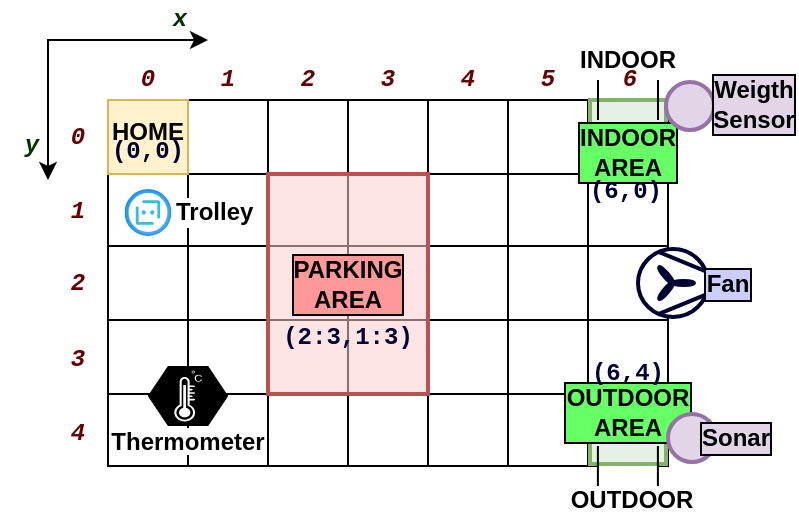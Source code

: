 <mxfile version="14.6.13" type="device"><diagram id="4bUjPhYBL1bc1Y9eAkPL" name="Pagina-1"><mxGraphModel dx="114" dy="66" grid="1" gridSize="10" guides="1" tooltips="1" connect="1" arrows="1" fold="1" page="1" pageScale="1" pageWidth="827" pageHeight="1169" math="0" shadow="0"><root><mxCell id="0"/><mxCell id="1" parent="0"/><mxCell id="dOk6Yb4jo5VdsaK2h5cP-14" value="" style="shape=table;html=1;whiteSpace=wrap;startSize=0;container=1;collapsible=0;childLayout=tableLayout;fontSize=20;fontStyle=1" parent="1" vertex="1"><mxGeometry x="230" y="60" width="280" height="183" as="geometry"/></mxCell><mxCell id="dOk6Yb4jo5VdsaK2h5cP-15" value="" style="shape=partialRectangle;html=1;whiteSpace=wrap;collapsible=0;dropTarget=0;pointerEvents=0;fillColor=none;top=0;left=0;bottom=0;right=0;points=[[0,0.5],[1,0.5]];portConstraint=eastwest;fontSize=20;fontStyle=1" parent="dOk6Yb4jo5VdsaK2h5cP-14" vertex="1"><mxGeometry width="280" height="37" as="geometry"/></mxCell><mxCell id="dOk6Yb4jo5VdsaK2h5cP-16" value="r" style="shape=partialRectangle;html=1;whiteSpace=wrap;connectable=0;overflow=hidden;fillColor=none;top=0;left=0;bottom=0;right=0;fontSize=20;fontStyle=1" parent="dOk6Yb4jo5VdsaK2h5cP-15" vertex="1"><mxGeometry width="40" height="37" as="geometry"/></mxCell><mxCell id="dOk6Yb4jo5VdsaK2h5cP-17" value="" style="shape=partialRectangle;html=1;whiteSpace=wrap;connectable=0;overflow=hidden;fillColor=none;top=0;left=0;bottom=0;right=0;fontSize=20;fontStyle=0" parent="dOk6Yb4jo5VdsaK2h5cP-15" vertex="1"><mxGeometry x="40" width="40" height="37" as="geometry"/></mxCell><mxCell id="dOk6Yb4jo5VdsaK2h5cP-18" value="" style="shape=partialRectangle;html=1;whiteSpace=wrap;connectable=0;overflow=hidden;fillColor=none;top=0;left=0;bottom=0;right=0;fontSize=20;fontStyle=0" parent="dOk6Yb4jo5VdsaK2h5cP-15" vertex="1"><mxGeometry x="80" width="40" height="37" as="geometry"/></mxCell><mxCell id="dOk6Yb4jo5VdsaK2h5cP-19" value="" style="shape=partialRectangle;html=1;whiteSpace=wrap;connectable=0;overflow=hidden;fillColor=none;top=0;left=0;bottom=0;right=0;fontSize=20;fontStyle=0" parent="dOk6Yb4jo5VdsaK2h5cP-15" vertex="1"><mxGeometry x="120" width="40" height="37" as="geometry"/></mxCell><mxCell id="dOk6Yb4jo5VdsaK2h5cP-20" value="" style="shape=partialRectangle;html=1;whiteSpace=wrap;connectable=0;overflow=hidden;fillColor=none;top=0;left=0;bottom=0;right=0;fontSize=20;fontStyle=0" parent="dOk6Yb4jo5VdsaK2h5cP-15" vertex="1"><mxGeometry x="160" width="40" height="37" as="geometry"/></mxCell><mxCell id="dOk6Yb4jo5VdsaK2h5cP-21" value="" style="shape=partialRectangle;html=1;whiteSpace=wrap;connectable=0;overflow=hidden;fillColor=none;top=0;left=0;bottom=0;right=0;fontSize=20;fontStyle=0" parent="dOk6Yb4jo5VdsaK2h5cP-15" vertex="1"><mxGeometry x="200" width="40" height="37" as="geometry"/></mxCell><mxCell id="dOk6Yb4jo5VdsaK2h5cP-22" value="" style="shape=partialRectangle;html=1;whiteSpace=wrap;connectable=0;overflow=hidden;fillColor=none;top=0;left=0;bottom=0;right=0;fontSize=20;fontStyle=0;labelBackgroundColor=#ffffff;" parent="dOk6Yb4jo5VdsaK2h5cP-15" vertex="1"><mxGeometry x="240" width="40" height="37" as="geometry"/></mxCell><mxCell id="dOk6Yb4jo5VdsaK2h5cP-24" value="" style="shape=partialRectangle;html=1;whiteSpace=wrap;collapsible=0;dropTarget=0;pointerEvents=0;fillColor=none;top=0;left=0;bottom=0;right=0;points=[[0,0.5],[1,0.5]];portConstraint=eastwest;fontSize=20;fontStyle=1" parent="dOk6Yb4jo5VdsaK2h5cP-14" vertex="1"><mxGeometry y="37" width="280" height="36" as="geometry"/></mxCell><mxCell id="dOk6Yb4jo5VdsaK2h5cP-25" value="" style="shape=partialRectangle;html=1;whiteSpace=wrap;connectable=0;overflow=hidden;fillColor=none;top=0;left=0;bottom=0;right=0;fontSize=20;fontStyle=0" parent="dOk6Yb4jo5VdsaK2h5cP-24" vertex="1"><mxGeometry width="40" height="36" as="geometry"/></mxCell><mxCell id="dOk6Yb4jo5VdsaK2h5cP-26" value="" style="shape=partialRectangle;html=1;whiteSpace=wrap;connectable=0;overflow=hidden;fillColor=none;top=0;left=0;bottom=0;right=0;fontSize=20;fontStyle=0" parent="dOk6Yb4jo5VdsaK2h5cP-24" vertex="1"><mxGeometry x="40" width="40" height="36" as="geometry"/></mxCell><mxCell id="dOk6Yb4jo5VdsaK2h5cP-27" value="" style="shape=partialRectangle;html=1;whiteSpace=wrap;connectable=0;overflow=hidden;fillColor=none;top=0;left=0;bottom=0;right=0;fontSize=20;fontStyle=1;fontColor=#990000;labelBackgroundColor=#ffffff;" parent="dOk6Yb4jo5VdsaK2h5cP-24" vertex="1"><mxGeometry x="80" width="40" height="36" as="geometry"/></mxCell><mxCell id="dOk6Yb4jo5VdsaK2h5cP-28" value="" style="shape=partialRectangle;html=1;whiteSpace=wrap;connectable=0;overflow=hidden;fillColor=none;top=0;left=0;bottom=0;right=0;fontSize=20;fontStyle=1;fontColor=#990000;" parent="dOk6Yb4jo5VdsaK2h5cP-24" vertex="1"><mxGeometry x="120" width="40" height="36" as="geometry"/></mxCell><mxCell id="dOk6Yb4jo5VdsaK2h5cP-29" value="" style="shape=partialRectangle;html=1;whiteSpace=wrap;connectable=0;overflow=hidden;fillColor=none;top=0;left=0;bottom=0;right=0;fontSize=20;fontStyle=0" parent="dOk6Yb4jo5VdsaK2h5cP-24" vertex="1"><mxGeometry x="160" width="40" height="36" as="geometry"/></mxCell><mxCell id="dOk6Yb4jo5VdsaK2h5cP-30" value="" style="shape=partialRectangle;html=1;whiteSpace=wrap;connectable=0;overflow=hidden;fillColor=none;top=0;left=0;bottom=0;right=0;fontSize=20;fontStyle=0" parent="dOk6Yb4jo5VdsaK2h5cP-24" vertex="1"><mxGeometry x="200" width="40" height="36" as="geometry"/></mxCell><mxCell id="dOk6Yb4jo5VdsaK2h5cP-31" value="" style="shape=partialRectangle;html=1;whiteSpace=wrap;connectable=0;overflow=hidden;fillColor=none;top=0;left=0;bottom=0;right=0;fontSize=20;fontStyle=0" parent="dOk6Yb4jo5VdsaK2h5cP-24" vertex="1"><mxGeometry x="240" width="40" height="36" as="geometry"/></mxCell><mxCell id="dOk6Yb4jo5VdsaK2h5cP-33" value="" style="shape=partialRectangle;html=1;whiteSpace=wrap;collapsible=0;dropTarget=0;pointerEvents=0;fillColor=none;top=0;left=0;bottom=0;right=0;points=[[0,0.5],[1,0.5]];portConstraint=eastwest;fontSize=20;fontStyle=1" parent="dOk6Yb4jo5VdsaK2h5cP-14" vertex="1"><mxGeometry y="73" width="280" height="37" as="geometry"/></mxCell><mxCell id="dOk6Yb4jo5VdsaK2h5cP-34" value="" style="shape=partialRectangle;html=1;whiteSpace=wrap;connectable=0;overflow=hidden;fillColor=none;top=0;left=0;bottom=0;right=0;fontSize=20;fontStyle=0" parent="dOk6Yb4jo5VdsaK2h5cP-33" vertex="1"><mxGeometry width="40" height="37" as="geometry"/></mxCell><mxCell id="dOk6Yb4jo5VdsaK2h5cP-35" value="" style="shape=partialRectangle;html=1;whiteSpace=wrap;connectable=0;overflow=hidden;fillColor=none;top=0;left=0;bottom=0;right=0;fontSize=20;fontStyle=0" parent="dOk6Yb4jo5VdsaK2h5cP-33" vertex="1"><mxGeometry x="40" width="40" height="37" as="geometry"/></mxCell><mxCell id="dOk6Yb4jo5VdsaK2h5cP-36" value="" style="shape=partialRectangle;html=1;whiteSpace=wrap;connectable=0;overflow=hidden;fillColor=none;top=0;left=0;bottom=0;right=0;fontSize=20;fontStyle=1;fontColor=#990000;" parent="dOk6Yb4jo5VdsaK2h5cP-33" vertex="1"><mxGeometry x="80" width="40" height="37" as="geometry"/></mxCell><mxCell id="dOk6Yb4jo5VdsaK2h5cP-37" value="" style="shape=partialRectangle;html=1;whiteSpace=wrap;connectable=0;overflow=hidden;fillColor=none;top=0;left=0;bottom=0;right=0;fontSize=20;fontStyle=1;fontColor=#990000;" parent="dOk6Yb4jo5VdsaK2h5cP-33" vertex="1"><mxGeometry x="120" width="40" height="37" as="geometry"/></mxCell><mxCell id="dOk6Yb4jo5VdsaK2h5cP-38" value="" style="shape=partialRectangle;html=1;whiteSpace=wrap;connectable=0;overflow=hidden;fillColor=none;top=0;left=0;bottom=0;right=0;fontSize=20;fontStyle=0" parent="dOk6Yb4jo5VdsaK2h5cP-33" vertex="1"><mxGeometry x="160" width="40" height="37" as="geometry"/></mxCell><mxCell id="dOk6Yb4jo5VdsaK2h5cP-39" value="" style="shape=partialRectangle;html=1;whiteSpace=wrap;connectable=0;overflow=hidden;fillColor=none;top=0;left=0;bottom=0;right=0;fontSize=20;fontStyle=0" parent="dOk6Yb4jo5VdsaK2h5cP-33" vertex="1"><mxGeometry x="200" width="40" height="37" as="geometry"/></mxCell><mxCell id="dOk6Yb4jo5VdsaK2h5cP-40" value="" style="shape=partialRectangle;html=1;whiteSpace=wrap;connectable=0;overflow=hidden;fillColor=none;top=0;left=0;bottom=0;right=0;fontSize=20;fontStyle=0" parent="dOk6Yb4jo5VdsaK2h5cP-33" vertex="1"><mxGeometry x="240" width="40" height="37" as="geometry"/></mxCell><mxCell id="dOk6Yb4jo5VdsaK2h5cP-42" value="" style="shape=partialRectangle;html=1;whiteSpace=wrap;collapsible=0;dropTarget=0;pointerEvents=0;fillColor=none;top=0;left=0;bottom=0;right=0;points=[[0,0.5],[1,0.5]];portConstraint=eastwest;fontSize=20;fontStyle=1" parent="dOk6Yb4jo5VdsaK2h5cP-14" vertex="1"><mxGeometry y="110" width="280" height="37" as="geometry"/></mxCell><mxCell id="dOk6Yb4jo5VdsaK2h5cP-43" value="" style="shape=partialRectangle;html=1;whiteSpace=wrap;connectable=0;overflow=hidden;fillColor=none;top=0;left=0;bottom=0;right=0;fontSize=20;fontStyle=0" parent="dOk6Yb4jo5VdsaK2h5cP-42" vertex="1"><mxGeometry width="40" height="37" as="geometry"/></mxCell><mxCell id="dOk6Yb4jo5VdsaK2h5cP-44" value="" style="shape=partialRectangle;html=1;whiteSpace=wrap;connectable=0;overflow=hidden;fillColor=none;top=0;left=0;bottom=0;right=0;fontSize=20;fontStyle=0" parent="dOk6Yb4jo5VdsaK2h5cP-42" vertex="1"><mxGeometry x="40" width="40" height="37" as="geometry"/></mxCell><mxCell id="dOk6Yb4jo5VdsaK2h5cP-45" value="" style="shape=partialRectangle;html=1;whiteSpace=wrap;connectable=0;overflow=hidden;fillColor=none;top=0;left=0;bottom=0;right=0;fontSize=20;fontStyle=1;fontColor=#990000;" parent="dOk6Yb4jo5VdsaK2h5cP-42" vertex="1"><mxGeometry x="80" width="40" height="37" as="geometry"/></mxCell><mxCell id="dOk6Yb4jo5VdsaK2h5cP-46" value="" style="shape=partialRectangle;html=1;whiteSpace=wrap;connectable=0;overflow=hidden;fillColor=none;top=0;left=0;bottom=0;right=0;fontSize=20;fontStyle=1;fontColor=#990000;" parent="dOk6Yb4jo5VdsaK2h5cP-42" vertex="1"><mxGeometry x="120" width="40" height="37" as="geometry"/></mxCell><mxCell id="dOk6Yb4jo5VdsaK2h5cP-47" value="" style="shape=partialRectangle;html=1;whiteSpace=wrap;connectable=0;overflow=hidden;fillColor=none;top=0;left=0;bottom=0;right=0;fontSize=20;fontStyle=0" parent="dOk6Yb4jo5VdsaK2h5cP-42" vertex="1"><mxGeometry x="160" width="40" height="37" as="geometry"/></mxCell><mxCell id="dOk6Yb4jo5VdsaK2h5cP-48" value="" style="shape=partialRectangle;html=1;whiteSpace=wrap;connectable=0;overflow=hidden;fillColor=none;top=0;left=0;bottom=0;right=0;fontSize=20;fontStyle=0" parent="dOk6Yb4jo5VdsaK2h5cP-42" vertex="1"><mxGeometry x="200" width="40" height="37" as="geometry"/></mxCell><mxCell id="dOk6Yb4jo5VdsaK2h5cP-49" value="" style="shape=partialRectangle;html=1;whiteSpace=wrap;connectable=0;overflow=hidden;fillColor=none;top=0;left=0;bottom=0;right=0;fontSize=20;fontStyle=0" parent="dOk6Yb4jo5VdsaK2h5cP-42" vertex="1"><mxGeometry x="240" width="40" height="37" as="geometry"/></mxCell><mxCell id="dOk6Yb4jo5VdsaK2h5cP-51" value="" style="shape=partialRectangle;html=1;whiteSpace=wrap;collapsible=0;dropTarget=0;pointerEvents=0;fillColor=none;top=0;left=0;bottom=0;right=0;points=[[0,0.5],[1,0.5]];portConstraint=eastwest;fontSize=20;fontStyle=1" parent="dOk6Yb4jo5VdsaK2h5cP-14" vertex="1"><mxGeometry y="147" width="280" height="36" as="geometry"/></mxCell><mxCell id="dOk6Yb4jo5VdsaK2h5cP-52" value="" style="shape=partialRectangle;html=1;whiteSpace=wrap;connectable=0;overflow=hidden;fillColor=none;top=0;left=0;bottom=0;right=0;fontSize=20;fontStyle=0" parent="dOk6Yb4jo5VdsaK2h5cP-51" vertex="1"><mxGeometry width="40" height="36" as="geometry"/></mxCell><mxCell id="dOk6Yb4jo5VdsaK2h5cP-53" value="" style="shape=partialRectangle;html=1;whiteSpace=wrap;connectable=0;overflow=hidden;fillColor=none;top=0;left=0;bottom=0;right=0;fontSize=20;fontStyle=0" parent="dOk6Yb4jo5VdsaK2h5cP-51" vertex="1"><mxGeometry x="40" width="40" height="36" as="geometry"/></mxCell><mxCell id="dOk6Yb4jo5VdsaK2h5cP-54" value="" style="shape=partialRectangle;html=1;whiteSpace=wrap;connectable=0;overflow=hidden;fillColor=none;top=0;left=0;bottom=0;right=0;fontSize=20;fontStyle=0" parent="dOk6Yb4jo5VdsaK2h5cP-51" vertex="1"><mxGeometry x="80" width="40" height="36" as="geometry"/></mxCell><mxCell id="dOk6Yb4jo5VdsaK2h5cP-55" value="" style="shape=partialRectangle;html=1;whiteSpace=wrap;connectable=0;overflow=hidden;fillColor=none;top=0;left=0;bottom=0;right=0;fontSize=20;fontStyle=0" parent="dOk6Yb4jo5VdsaK2h5cP-51" vertex="1"><mxGeometry x="120" width="40" height="36" as="geometry"/></mxCell><mxCell id="dOk6Yb4jo5VdsaK2h5cP-56" value="" style="shape=partialRectangle;html=1;whiteSpace=wrap;connectable=0;overflow=hidden;fillColor=none;top=0;left=0;bottom=0;right=0;fontSize=20;fontStyle=0" parent="dOk6Yb4jo5VdsaK2h5cP-51" vertex="1"><mxGeometry x="160" width="40" height="36" as="geometry"/></mxCell><mxCell id="dOk6Yb4jo5VdsaK2h5cP-57" value="" style="shape=partialRectangle;html=1;whiteSpace=wrap;connectable=0;overflow=hidden;fillColor=none;top=0;left=0;bottom=0;right=0;fontSize=20;fontStyle=0" parent="dOk6Yb4jo5VdsaK2h5cP-51" vertex="1"><mxGeometry x="200" width="40" height="36" as="geometry"/></mxCell><mxCell id="dOk6Yb4jo5VdsaK2h5cP-58" value="" style="shape=partialRectangle;html=1;whiteSpace=wrap;connectable=0;overflow=hidden;fillColor=none;top=0;left=0;bottom=0;right=0;fontSize=20;fontStyle=0" parent="dOk6Yb4jo5VdsaK2h5cP-51" vertex="1"><mxGeometry x="240" width="40" height="36" as="geometry"/></mxCell><mxCell id="dOk6Yb4jo5VdsaK2h5cP-78" value="HOME" style="rounded=0;whiteSpace=wrap;html=1;labelBackgroundColor=none;fontSize=12;fillColor=#fff2cc;strokeColor=#d6b656;fontStyle=1;spacingTop=-6;" parent="1" vertex="1"><mxGeometry x="230" y="60" width="40" height="37" as="geometry"/></mxCell><mxCell id="eppS1NyLgUpxT2BzLXId-18" value="PARKING&lt;br&gt;AREA" style="rounded=0;whiteSpace=wrap;html=1;strokeWidth=2;strokeColor=#b85450;sketch=0;glass=0;shadow=0;fillOpacity=55;fillColor=#f8cecc;labelBackgroundColor=#FF9999;labelBorderColor=#000000;fontStyle=1" parent="1" vertex="1"><mxGeometry x="310" y="97" width="80" height="110" as="geometry"/></mxCell><mxCell id="eppS1NyLgUpxT2BzLXId-23" value="Thermometer" style="verticalLabelPosition=bottom;strokeColor=#ffffff;verticalAlign=top;align=center;points=[[0,0.5,0],[0.125,0.25,0],[0.25,0,0],[0.5,0,0],[0.75,0,0],[0.875,0.25,0],[1,0.5,0],[0.875,0.75,0],[0.75,1,0],[0.5,1,0],[0.125,0.75,0]];pointerEvents=1;shape=mxgraph.cisco_safe.compositeIcon;bgIcon=mxgraph.cisco_safe.design.blank_device;resIcon=mxgraph.cisco_safe.design.sensor;rounded=0;shadow=0;glass=0;labelBackgroundColor=#ffffff;sketch=0;fontSize=12;fillColor=#000000;labelPosition=center;spacingTop=-6;fontStyle=1" parent="1" vertex="1"><mxGeometry x="250" y="193" width="40" height="30" as="geometry"/></mxCell><mxCell id="eppS1NyLgUpxT2BzLXId-13" value="" style="group;spacingTop=0;" parent="1" vertex="1" connectable="0"><mxGeometry x="475" y="40" width="36" height="58" as="geometry"/></mxCell><mxCell id="eppS1NyLgUpxT2BzLXId-2" value="" style="rounded=0;whiteSpace=wrap;html=1;strokeColor=none;" parent="eppS1NyLgUpxT2BzLXId-13" vertex="1"><mxGeometry width="30" height="40" as="geometry"/></mxCell><mxCell id="eppS1NyLgUpxT2BzLXId-24" value="INDOOR&lt;br&gt;AREA" style="whiteSpace=wrap;html=1;aspect=fixed;rounded=0;shadow=0;glass=0;labelBackgroundColor=#66FF66;sketch=0;fontSize=12;strokeColor=#82b366;strokeWidth=2;fillColor=#d5e8d4;fillOpacity=60;labelBorderColor=#000000;spacingTop=14;fontStyle=1" parent="eppS1NyLgUpxT2BzLXId-13" vertex="1"><mxGeometry x="-4" y="20" width="38" height="38" as="geometry"/></mxCell><mxCell id="eppS1NyLgUpxT2BzLXId-11" value="" style="endArrow=none;html=1;" parent="eppS1NyLgUpxT2BzLXId-13" edge="1"><mxGeometry width="50" height="50" relative="1" as="geometry"><mxPoint y="30" as="sourcePoint"/><mxPoint y="10" as="targetPoint"/></mxGeometry></mxCell><mxCell id="eppS1NyLgUpxT2BzLXId-10" value="" style="endArrow=none;html=1;" parent="eppS1NyLgUpxT2BzLXId-13" edge="1"><mxGeometry width="50" height="50" relative="1" as="geometry"><mxPoint x="30" y="30" as="sourcePoint"/><mxPoint x="30" y="10" as="targetPoint"/></mxGeometry></mxCell><mxCell id="YjefHfXxdFKpFdCLdjJn-13" value="6" style="text;html=1;strokeColor=none;fillColor=none;align=center;verticalAlign=middle;whiteSpace=wrap;rounded=0;fontFamily=Courier New;fontStyle=3;fontColor=#660000;" parent="eppS1NyLgUpxT2BzLXId-13" vertex="1"><mxGeometry x="-4" width="40" height="20" as="geometry"/></mxCell><mxCell id="eppS1NyLgUpxT2BzLXId-19" value="INDOOR" style="text;html=1;strokeColor=none;fillColor=none;align=center;verticalAlign=middle;whiteSpace=wrap;rounded=0;shadow=0;glass=0;labelBackgroundColor=none;sketch=0;fontSize=12;fontStyle=1" parent="1" vertex="1"><mxGeometry x="460" y="30" width="60" height="20" as="geometry"/></mxCell><mxCell id="eppS1NyLgUpxT2BzLXId-27" value="" style="shape=partialRectangle;html=1;whiteSpace=wrap;connectable=0;overflow=hidden;fillColor=none;top=0;left=0;bottom=0;right=0;fontSize=20;fontStyle=0" parent="1" vertex="1"><mxGeometry x="470" y="208" width="40" height="37" as="geometry"/></mxCell><mxCell id="eppS1NyLgUpxT2BzLXId-28" value="" style="shape=partialRectangle;html=1;whiteSpace=wrap;connectable=0;overflow=hidden;fillColor=none;top=0;left=0;bottom=0;right=0;fontSize=20;fontStyle=0;labelBackgroundColor=#ffffff;" parent="1" vertex="1"><mxGeometry x="510" y="208" width="40" height="37" as="geometry"/></mxCell><mxCell id="eppS1NyLgUpxT2BzLXId-29" value="" style="group;spacingTop=0;" parent="1" vertex="1" connectable="0"><mxGeometry x="475" y="188" width="47" height="82" as="geometry"/></mxCell><mxCell id="eppS1NyLgUpxT2BzLXId-30" value="" style="rounded=0;whiteSpace=wrap;html=1;strokeColor=none;" parent="eppS1NyLgUpxT2BzLXId-29" vertex="1"><mxGeometry x="-0.05" y="35" width="30" height="40" as="geometry"/></mxCell><mxCell id="eppS1NyLgUpxT2BzLXId-31" value="OUTDOOR&lt;br&gt;AREA" style="whiteSpace=wrap;html=1;aspect=fixed;rounded=0;shadow=0;glass=0;labelBackgroundColor=#66FF66;sketch=0;fontSize=12;strokeColor=#82b366;strokeWidth=2;fillColor=#d5e8d4;fillOpacity=60;labelBorderColor=#000000;spacingTop=-14;fontStyle=1" parent="eppS1NyLgUpxT2BzLXId-29" vertex="1"><mxGeometry x="-4" y="16" width="38" height="38" as="geometry"/></mxCell><mxCell id="eppS1NyLgUpxT2BzLXId-32" value="" style="endArrow=none;html=1;" parent="eppS1NyLgUpxT2BzLXId-29" edge="1"><mxGeometry width="50" height="50" relative="1" as="geometry"><mxPoint x="-0.05" y="65" as="sourcePoint"/><mxPoint x="-0.05" y="45" as="targetPoint"/></mxGeometry></mxCell><mxCell id="eppS1NyLgUpxT2BzLXId-33" value="" style="endArrow=none;html=1;" parent="eppS1NyLgUpxT2BzLXId-29" edge="1"><mxGeometry width="50" height="50" relative="1" as="geometry"><mxPoint x="29.95" y="65" as="sourcePoint"/><mxPoint x="29.95" y="45" as="targetPoint"/></mxGeometry></mxCell><mxCell id="eppS1NyLgUpxT2BzLXId-34" value="OUTDOOR" style="text;html=1;strokeColor=none;fillColor=none;align=center;verticalAlign=middle;whiteSpace=wrap;rounded=0;shadow=0;glass=0;labelBackgroundColor=none;sketch=0;fontSize=12;fontStyle=1" parent="eppS1NyLgUpxT2BzLXId-29" vertex="1"><mxGeometry x="-13" y="62" width="60" height="20" as="geometry"/></mxCell><mxCell id="YjefHfXxdFKpFdCLdjJn-18" value="(6,4)" style="text;html=1;strokeColor=none;fillColor=none;align=center;verticalAlign=middle;whiteSpace=wrap;rounded=0;fontFamily=Courier New;fontStyle=1;fontColor=#000033;" parent="eppS1NyLgUpxT2BzLXId-29" vertex="1"><mxGeometry x="-5" y="-1" width="40" height="20" as="geometry"/></mxCell><mxCell id="eppS1NyLgUpxT2BzLXId-35" value="" style="ellipse;whiteSpace=wrap;html=1;aspect=fixed;rounded=0;shadow=0;glass=0;labelBackgroundColor=#66FF66;sketch=0;fontSize=12;strokeColor=#9673a6;strokeWidth=2;fillColor=#e1d5e7;" parent="1" vertex="1"><mxGeometry x="510" y="217" width="24" height="24" as="geometry"/></mxCell><mxCell id="eppS1NyLgUpxT2BzLXId-36" value="Sonar" style="text;html=1;strokeColor=none;fillColor=none;align=center;verticalAlign=middle;whiteSpace=wrap;rounded=0;shadow=0;glass=0;labelBackgroundColor=#E1D5E7;sketch=0;fontSize=12;fontStyle=1;labelBorderColor=#000000;" parent="1" vertex="1"><mxGeometry x="523.5" y="219" width="40" height="20" as="geometry"/></mxCell><mxCell id="eppS1NyLgUpxT2BzLXId-37" value="" style="shape=partialRectangle;html=1;whiteSpace=wrap;connectable=0;overflow=hidden;fillColor=none;top=0;left=0;bottom=0;right=0;fontSize=20;fontStyle=0" parent="1" vertex="1"><mxGeometry x="509" y="50" width="40" height="36" as="geometry"/></mxCell><mxCell id="eppS1NyLgUpxT2BzLXId-38" value="" style="shape=partialRectangle;html=1;whiteSpace=wrap;connectable=0;overflow=hidden;fillColor=none;top=0;left=0;bottom=0;right=0;fontSize=20;fontStyle=0;labelBackgroundColor=#ffffff;" parent="1" vertex="1"><mxGeometry x="509" y="51" width="40" height="37" as="geometry"/></mxCell><mxCell id="eppS1NyLgUpxT2BzLXId-39" value="" style="ellipse;whiteSpace=wrap;html=1;aspect=fixed;rounded=0;shadow=0;glass=0;labelBackgroundColor=#66FF66;sketch=0;fontSize=12;strokeColor=#9673a6;strokeWidth=2;fillColor=#e1d5e7;" parent="1" vertex="1"><mxGeometry x="509" y="51" width="24" height="24" as="geometry"/></mxCell><mxCell id="eppS1NyLgUpxT2BzLXId-40" value="Weigth&lt;br&gt;Sensor" style="text;html=1;strokeColor=none;fillColor=none;align=center;verticalAlign=middle;whiteSpace=wrap;rounded=0;shadow=0;glass=0;labelBackgroundColor=#E1D5E7;sketch=0;fontSize=12;fontStyle=1;labelBorderColor=#000000;" parent="1" vertex="1"><mxGeometry x="533" y="52" width="40" height="20" as="geometry"/></mxCell><mxCell id="eppS1NyLgUpxT2BzLXId-41" value="" style="verticalLabelPosition=bottom;outlineConnect=0;align=center;dashed=0;html=1;verticalAlign=top;shape=mxgraph.pid2misc.fan;fanType=common;rounded=0;shadow=0;glass=0;labelBackgroundColor=#E1D5E7;sketch=0;fontSize=12;strokeWidth=2;gradientColor=none;fillColor=#FFFFFF;strokeColor=#000033;" parent="1" vertex="1"><mxGeometry x="495" y="134.5" width="35" height="34" as="geometry"/></mxCell><mxCell id="eppS1NyLgUpxT2BzLXId-42" value="Fan" style="text;html=1;strokeColor=none;fillColor=none;align=center;verticalAlign=middle;whiteSpace=wrap;rounded=0;shadow=0;glass=0;labelBackgroundColor=#CCCCFF;sketch=0;fontSize=12;fontStyle=1;labelBorderColor=#000000;" parent="1" vertex="1"><mxGeometry x="520" y="141.5" width="40" height="20" as="geometry"/></mxCell><mxCell id="eppS1NyLgUpxT2BzLXId-43" value="Trolley" style="aspect=fixed;html=1;points=[];align=left;image;fontSize=12;image=img/lib/azure2/ai_machine_learning/Bot_Services.svg;rounded=0;shadow=0;glass=0;labelBackgroundColor=#ffffff;sketch=0;strokeColor=#000033;strokeWidth=2;fillColor=#FFFFFF;gradientColor=none;labelPosition=right;verticalLabelPosition=middle;verticalAlign=middle;fontStyle=1" parent="1" vertex="1"><mxGeometry x="238.25" y="104.5" width="23.5" height="23.5" as="geometry"/></mxCell><mxCell id="YjefHfXxdFKpFdCLdjJn-1" value="0" style="text;html=1;strokeColor=none;fillColor=none;align=center;verticalAlign=middle;whiteSpace=wrap;rounded=0;fontFamily=Courier New;fontStyle=3;fontColor=#660000;" parent="1" vertex="1"><mxGeometry x="200" y="69" width="30" height="20" as="geometry"/></mxCell><mxCell id="YjefHfXxdFKpFdCLdjJn-2" value="1" style="text;html=1;strokeColor=none;fillColor=none;align=center;verticalAlign=middle;whiteSpace=wrap;rounded=0;fontFamily=Courier New;fontStyle=3;fontColor=#660000;" parent="1" vertex="1"><mxGeometry x="200" y="106.25" width="30" height="20" as="geometry"/></mxCell><mxCell id="YjefHfXxdFKpFdCLdjJn-3" value="2" style="text;html=1;strokeColor=none;fillColor=none;align=center;verticalAlign=middle;whiteSpace=wrap;rounded=0;fontFamily=Courier New;fontStyle=3;fontColor=#660000;" parent="1" vertex="1"><mxGeometry x="200" y="141.5" width="30" height="20" as="geometry"/></mxCell><mxCell id="YjefHfXxdFKpFdCLdjJn-4" value="3" style="text;html=1;strokeColor=none;fillColor=none;align=center;verticalAlign=middle;whiteSpace=wrap;rounded=0;fontFamily=Courier New;fontStyle=3;fontColor=#660000;" parent="1" vertex="1"><mxGeometry x="200" y="180" width="30" height="20" as="geometry"/></mxCell><mxCell id="YjefHfXxdFKpFdCLdjJn-5" value="4" style="text;html=1;strokeColor=none;fillColor=none;align=center;verticalAlign=middle;whiteSpace=wrap;rounded=0;fontFamily=Courier New;fontStyle=3;fontColor=#660000;" parent="1" vertex="1"><mxGeometry x="200" y="216.5" width="30" height="20" as="geometry"/></mxCell><mxCell id="YjefHfXxdFKpFdCLdjJn-6" value="0" style="text;html=1;strokeColor=none;fillColor=none;align=center;verticalAlign=middle;whiteSpace=wrap;rounded=0;fontFamily=Courier New;fontStyle=3;fontColor=#660000;" parent="1" vertex="1"><mxGeometry x="230" y="40" width="40" height="20" as="geometry"/></mxCell><mxCell id="YjefHfXxdFKpFdCLdjJn-8" value="1" style="text;html=1;strokeColor=none;fillColor=none;align=center;verticalAlign=middle;whiteSpace=wrap;rounded=0;fontFamily=Courier New;fontStyle=3;fontColor=#660000;" parent="1" vertex="1"><mxGeometry x="270" y="40" width="40" height="20" as="geometry"/></mxCell><mxCell id="YjefHfXxdFKpFdCLdjJn-9" value="2" style="text;html=1;strokeColor=none;fillColor=none;align=center;verticalAlign=middle;whiteSpace=wrap;rounded=0;fontFamily=Courier New;fontStyle=3;fontColor=#660000;" parent="1" vertex="1"><mxGeometry x="310" y="40" width="40" height="20" as="geometry"/></mxCell><mxCell id="YjefHfXxdFKpFdCLdjJn-10" value="3" style="text;html=1;strokeColor=none;fillColor=none;align=center;verticalAlign=middle;whiteSpace=wrap;rounded=0;fontFamily=Courier New;fontStyle=3;fontColor=#660000;" parent="1" vertex="1"><mxGeometry x="350" y="40" width="40" height="20" as="geometry"/></mxCell><mxCell id="YjefHfXxdFKpFdCLdjJn-11" value="4" style="text;html=1;strokeColor=none;fillColor=none;align=center;verticalAlign=middle;whiteSpace=wrap;rounded=0;fontFamily=Courier New;fontStyle=3;fontColor=#660000;" parent="1" vertex="1"><mxGeometry x="390" y="40" width="40" height="20" as="geometry"/></mxCell><mxCell id="YjefHfXxdFKpFdCLdjJn-12" value="5" style="text;html=1;strokeColor=none;fillColor=none;align=center;verticalAlign=middle;whiteSpace=wrap;rounded=0;fontFamily=Courier New;fontStyle=3;fontColor=#660000;" parent="1" vertex="1"><mxGeometry x="430" y="40" width="40" height="20" as="geometry"/></mxCell><mxCell id="YjefHfXxdFKpFdCLdjJn-14" value="(0,0)" style="text;html=1;strokeColor=none;fillColor=none;align=center;verticalAlign=middle;whiteSpace=wrap;rounded=0;fontFamily=Courier New;fontStyle=1;fontColor=#000033;" parent="1" vertex="1"><mxGeometry x="230" y="76" width="40" height="20" as="geometry"/></mxCell><mxCell id="YjefHfXxdFKpFdCLdjJn-16" value="(2:3,1:3)" style="text;html=1;strokeColor=none;fillColor=none;align=center;verticalAlign=middle;whiteSpace=wrap;rounded=0;fontFamily=Courier New;fontStyle=1;fontColor=#000033;" parent="1" vertex="1"><mxGeometry x="315" y="168.5" width="70" height="20" as="geometry"/></mxCell><mxCell id="YjefHfXxdFKpFdCLdjJn-17" value="(6,0)" style="text;html=1;strokeColor=none;fillColor=none;align=center;verticalAlign=middle;whiteSpace=wrap;rounded=0;fontFamily=Courier New;fontStyle=1;fontColor=#000033;" parent="1" vertex="1"><mxGeometry x="469" y="96" width="40" height="20" as="geometry"/></mxCell><mxCell id="YjefHfXxdFKpFdCLdjJn-19" value="" style="endArrow=classic;startArrow=classic;html=1;fontFamily=Courier New;fontColor=#000033;rounded=0;" parent="1" edge="1"><mxGeometry width="50" height="50" relative="1" as="geometry"><mxPoint x="200" y="100" as="sourcePoint"/><mxPoint x="280" y="30" as="targetPoint"/><Array as="points"><mxPoint x="200" y="30"/></Array></mxGeometry></mxCell><mxCell id="YjefHfXxdFKpFdCLdjJn-20" value="x" style="text;html=1;strokeColor=none;fillColor=none;align=center;verticalAlign=middle;whiteSpace=wrap;rounded=0;fontFamily=Courier New;fontStyle=3;fontColor=#003300;" parent="1" vertex="1"><mxGeometry x="250" y="10" width="31.75" height="20" as="geometry"/></mxCell><mxCell id="YjefHfXxdFKpFdCLdjJn-21" value="y" style="text;html=1;strokeColor=none;fillColor=none;align=center;verticalAlign=middle;whiteSpace=wrap;rounded=0;fontFamily=Courier New;fontStyle=3;fontColor=#003300;" parent="1" vertex="1"><mxGeometry x="176" y="73" width="31.75" height="20" as="geometry"/></mxCell></root></mxGraphModel></diagram></mxfile>